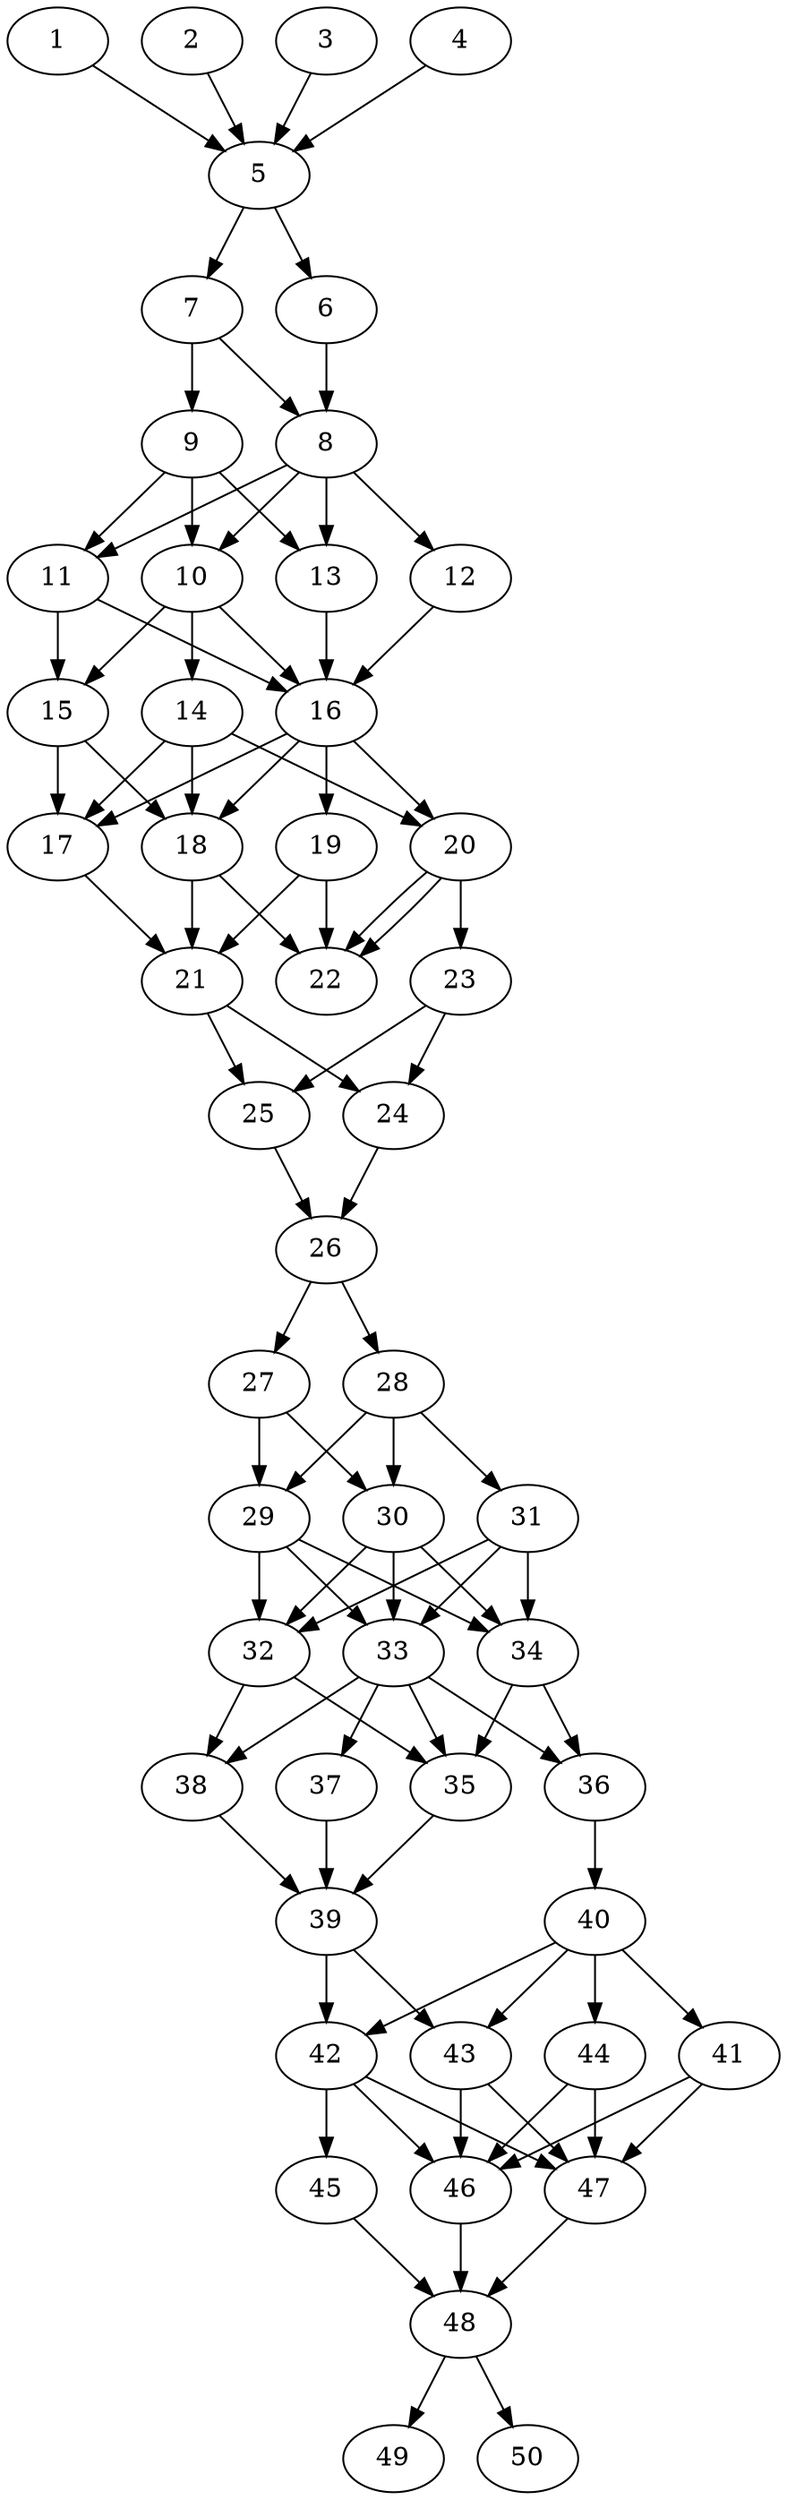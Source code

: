 // DAG automatically generated by daggen at Thu Oct  3 14:07:57 2019
// ./daggen --dot -n 50 --ccr 0.5 --fat 0.3 --regular 0.5 --density 0.9 --mindata 5242880 --maxdata 52428800 
digraph G {
  1 [size="63512576", alpha="0.15", expect_size="31756288"] 
  1 -> 5 [size ="31756288"]
  2 [size="12187648", alpha="0.11", expect_size="6093824"] 
  2 -> 5 [size ="6093824"]
  3 [size="54982656", alpha="0.04", expect_size="27491328"] 
  3 -> 5 [size ="27491328"]
  4 [size="27908096", alpha="0.13", expect_size="13954048"] 
  4 -> 5 [size ="13954048"]
  5 [size="20619264", alpha="0.17", expect_size="10309632"] 
  5 -> 6 [size ="10309632"]
  5 -> 7 [size ="10309632"]
  6 [size="66033664", alpha="0.13", expect_size="33016832"] 
  6 -> 8 [size ="33016832"]
  7 [size="64139264", alpha="0.18", expect_size="32069632"] 
  7 -> 8 [size ="32069632"]
  7 -> 9 [size ="32069632"]
  8 [size="67602432", alpha="0.12", expect_size="33801216"] 
  8 -> 10 [size ="33801216"]
  8 -> 11 [size ="33801216"]
  8 -> 12 [size ="33801216"]
  8 -> 13 [size ="33801216"]
  9 [size="32573440", alpha="0.19", expect_size="16286720"] 
  9 -> 10 [size ="16286720"]
  9 -> 11 [size ="16286720"]
  9 -> 13 [size ="16286720"]
  10 [size="21305344", alpha="0.01", expect_size="10652672"] 
  10 -> 14 [size ="10652672"]
  10 -> 15 [size ="10652672"]
  10 -> 16 [size ="10652672"]
  11 [size="47376384", alpha="0.13", expect_size="23688192"] 
  11 -> 15 [size ="23688192"]
  11 -> 16 [size ="23688192"]
  12 [size="25788416", alpha="0.19", expect_size="12894208"] 
  12 -> 16 [size ="12894208"]
  13 [size="79611904", alpha="0.09", expect_size="39805952"] 
  13 -> 16 [size ="39805952"]
  14 [size="97949696", alpha="0.01", expect_size="48974848"] 
  14 -> 17 [size ="48974848"]
  14 -> 18 [size ="48974848"]
  14 -> 20 [size ="48974848"]
  15 [size="63928320", alpha="0.13", expect_size="31964160"] 
  15 -> 17 [size ="31964160"]
  15 -> 18 [size ="31964160"]
  16 [size="50595840", alpha="0.04", expect_size="25297920"] 
  16 -> 17 [size ="25297920"]
  16 -> 18 [size ="25297920"]
  16 -> 19 [size ="25297920"]
  16 -> 20 [size ="25297920"]
  17 [size="17506304", alpha="0.09", expect_size="8753152"] 
  17 -> 21 [size ="8753152"]
  18 [size="103428096", alpha="0.02", expect_size="51714048"] 
  18 -> 21 [size ="51714048"]
  18 -> 22 [size ="51714048"]
  19 [size="65316864", alpha="0.14", expect_size="32658432"] 
  19 -> 21 [size ="32658432"]
  19 -> 22 [size ="32658432"]
  20 [size="59555840", alpha="0.17", expect_size="29777920"] 
  20 -> 22 [size ="29777920"]
  20 -> 22 [size ="29777920"]
  20 -> 23 [size ="29777920"]
  21 [size="65687552", alpha="0.10", expect_size="32843776"] 
  21 -> 24 [size ="32843776"]
  21 -> 25 [size ="32843776"]
  22 [size="33574912", alpha="0.04", expect_size="16787456"] 
  23 [size="27033600", alpha="0.08", expect_size="13516800"] 
  23 -> 24 [size ="13516800"]
  23 -> 25 [size ="13516800"]
  24 [size="69076992", alpha="0.15", expect_size="34538496"] 
  24 -> 26 [size ="34538496"]
  25 [size="71780352", alpha="0.04", expect_size="35890176"] 
  25 -> 26 [size ="35890176"]
  26 [size="40067072", alpha="0.05", expect_size="20033536"] 
  26 -> 27 [size ="20033536"]
  26 -> 28 [size ="20033536"]
  27 [size="59019264", alpha="0.18", expect_size="29509632"] 
  27 -> 29 [size ="29509632"]
  27 -> 30 [size ="29509632"]
  28 [size="102330368", alpha="0.02", expect_size="51165184"] 
  28 -> 29 [size ="51165184"]
  28 -> 30 [size ="51165184"]
  28 -> 31 [size ="51165184"]
  29 [size="16138240", alpha="0.12", expect_size="8069120"] 
  29 -> 32 [size ="8069120"]
  29 -> 33 [size ="8069120"]
  29 -> 34 [size ="8069120"]
  30 [size="83001344", alpha="0.03", expect_size="41500672"] 
  30 -> 32 [size ="41500672"]
  30 -> 33 [size ="41500672"]
  30 -> 34 [size ="41500672"]
  31 [size="67045376", alpha="0.03", expect_size="33522688"] 
  31 -> 32 [size ="33522688"]
  31 -> 33 [size ="33522688"]
  31 -> 34 [size ="33522688"]
  32 [size="21297152", alpha="0.05", expect_size="10648576"] 
  32 -> 35 [size ="10648576"]
  32 -> 38 [size ="10648576"]
  33 [size="41832448", alpha="0.02", expect_size="20916224"] 
  33 -> 35 [size ="20916224"]
  33 -> 36 [size ="20916224"]
  33 -> 37 [size ="20916224"]
  33 -> 38 [size ="20916224"]
  34 [size="78776320", alpha="0.18", expect_size="39388160"] 
  34 -> 35 [size ="39388160"]
  34 -> 36 [size ="39388160"]
  35 [size="55179264", alpha="0.05", expect_size="27589632"] 
  35 -> 39 [size ="27589632"]
  36 [size="75546624", alpha="0.01", expect_size="37773312"] 
  36 -> 40 [size ="37773312"]
  37 [size="101056512", alpha="0.18", expect_size="50528256"] 
  37 -> 39 [size ="50528256"]
  38 [size="90994688", alpha="0.15", expect_size="45497344"] 
  38 -> 39 [size ="45497344"]
  39 [size="102479872", alpha="0.03", expect_size="51239936"] 
  39 -> 42 [size ="51239936"]
  39 -> 43 [size ="51239936"]
  40 [size="63225856", alpha="0.02", expect_size="31612928"] 
  40 -> 41 [size ="31612928"]
  40 -> 42 [size ="31612928"]
  40 -> 43 [size ="31612928"]
  40 -> 44 [size ="31612928"]
  41 [size="78428160", alpha="0.13", expect_size="39214080"] 
  41 -> 46 [size ="39214080"]
  41 -> 47 [size ="39214080"]
  42 [size="90607616", alpha="0.08", expect_size="45303808"] 
  42 -> 45 [size ="45303808"]
  42 -> 46 [size ="45303808"]
  42 -> 47 [size ="45303808"]
  43 [size="20695040", alpha="0.07", expect_size="10347520"] 
  43 -> 46 [size ="10347520"]
  43 -> 47 [size ="10347520"]
  44 [size="32190464", alpha="0.18", expect_size="16095232"] 
  44 -> 46 [size ="16095232"]
  44 -> 47 [size ="16095232"]
  45 [size="23810048", alpha="0.03", expect_size="11905024"] 
  45 -> 48 [size ="11905024"]
  46 [size="49002496", alpha="0.13", expect_size="24501248"] 
  46 -> 48 [size ="24501248"]
  47 [size="53506048", alpha="0.14", expect_size="26753024"] 
  47 -> 48 [size ="26753024"]
  48 [size="44341248", alpha="0.14", expect_size="22170624"] 
  48 -> 49 [size ="22170624"]
  48 -> 50 [size ="22170624"]
  49 [size="20082688", alpha="0.16", expect_size="10041344"] 
  50 [size="35559424", alpha="0.13", expect_size="17779712"] 
}
